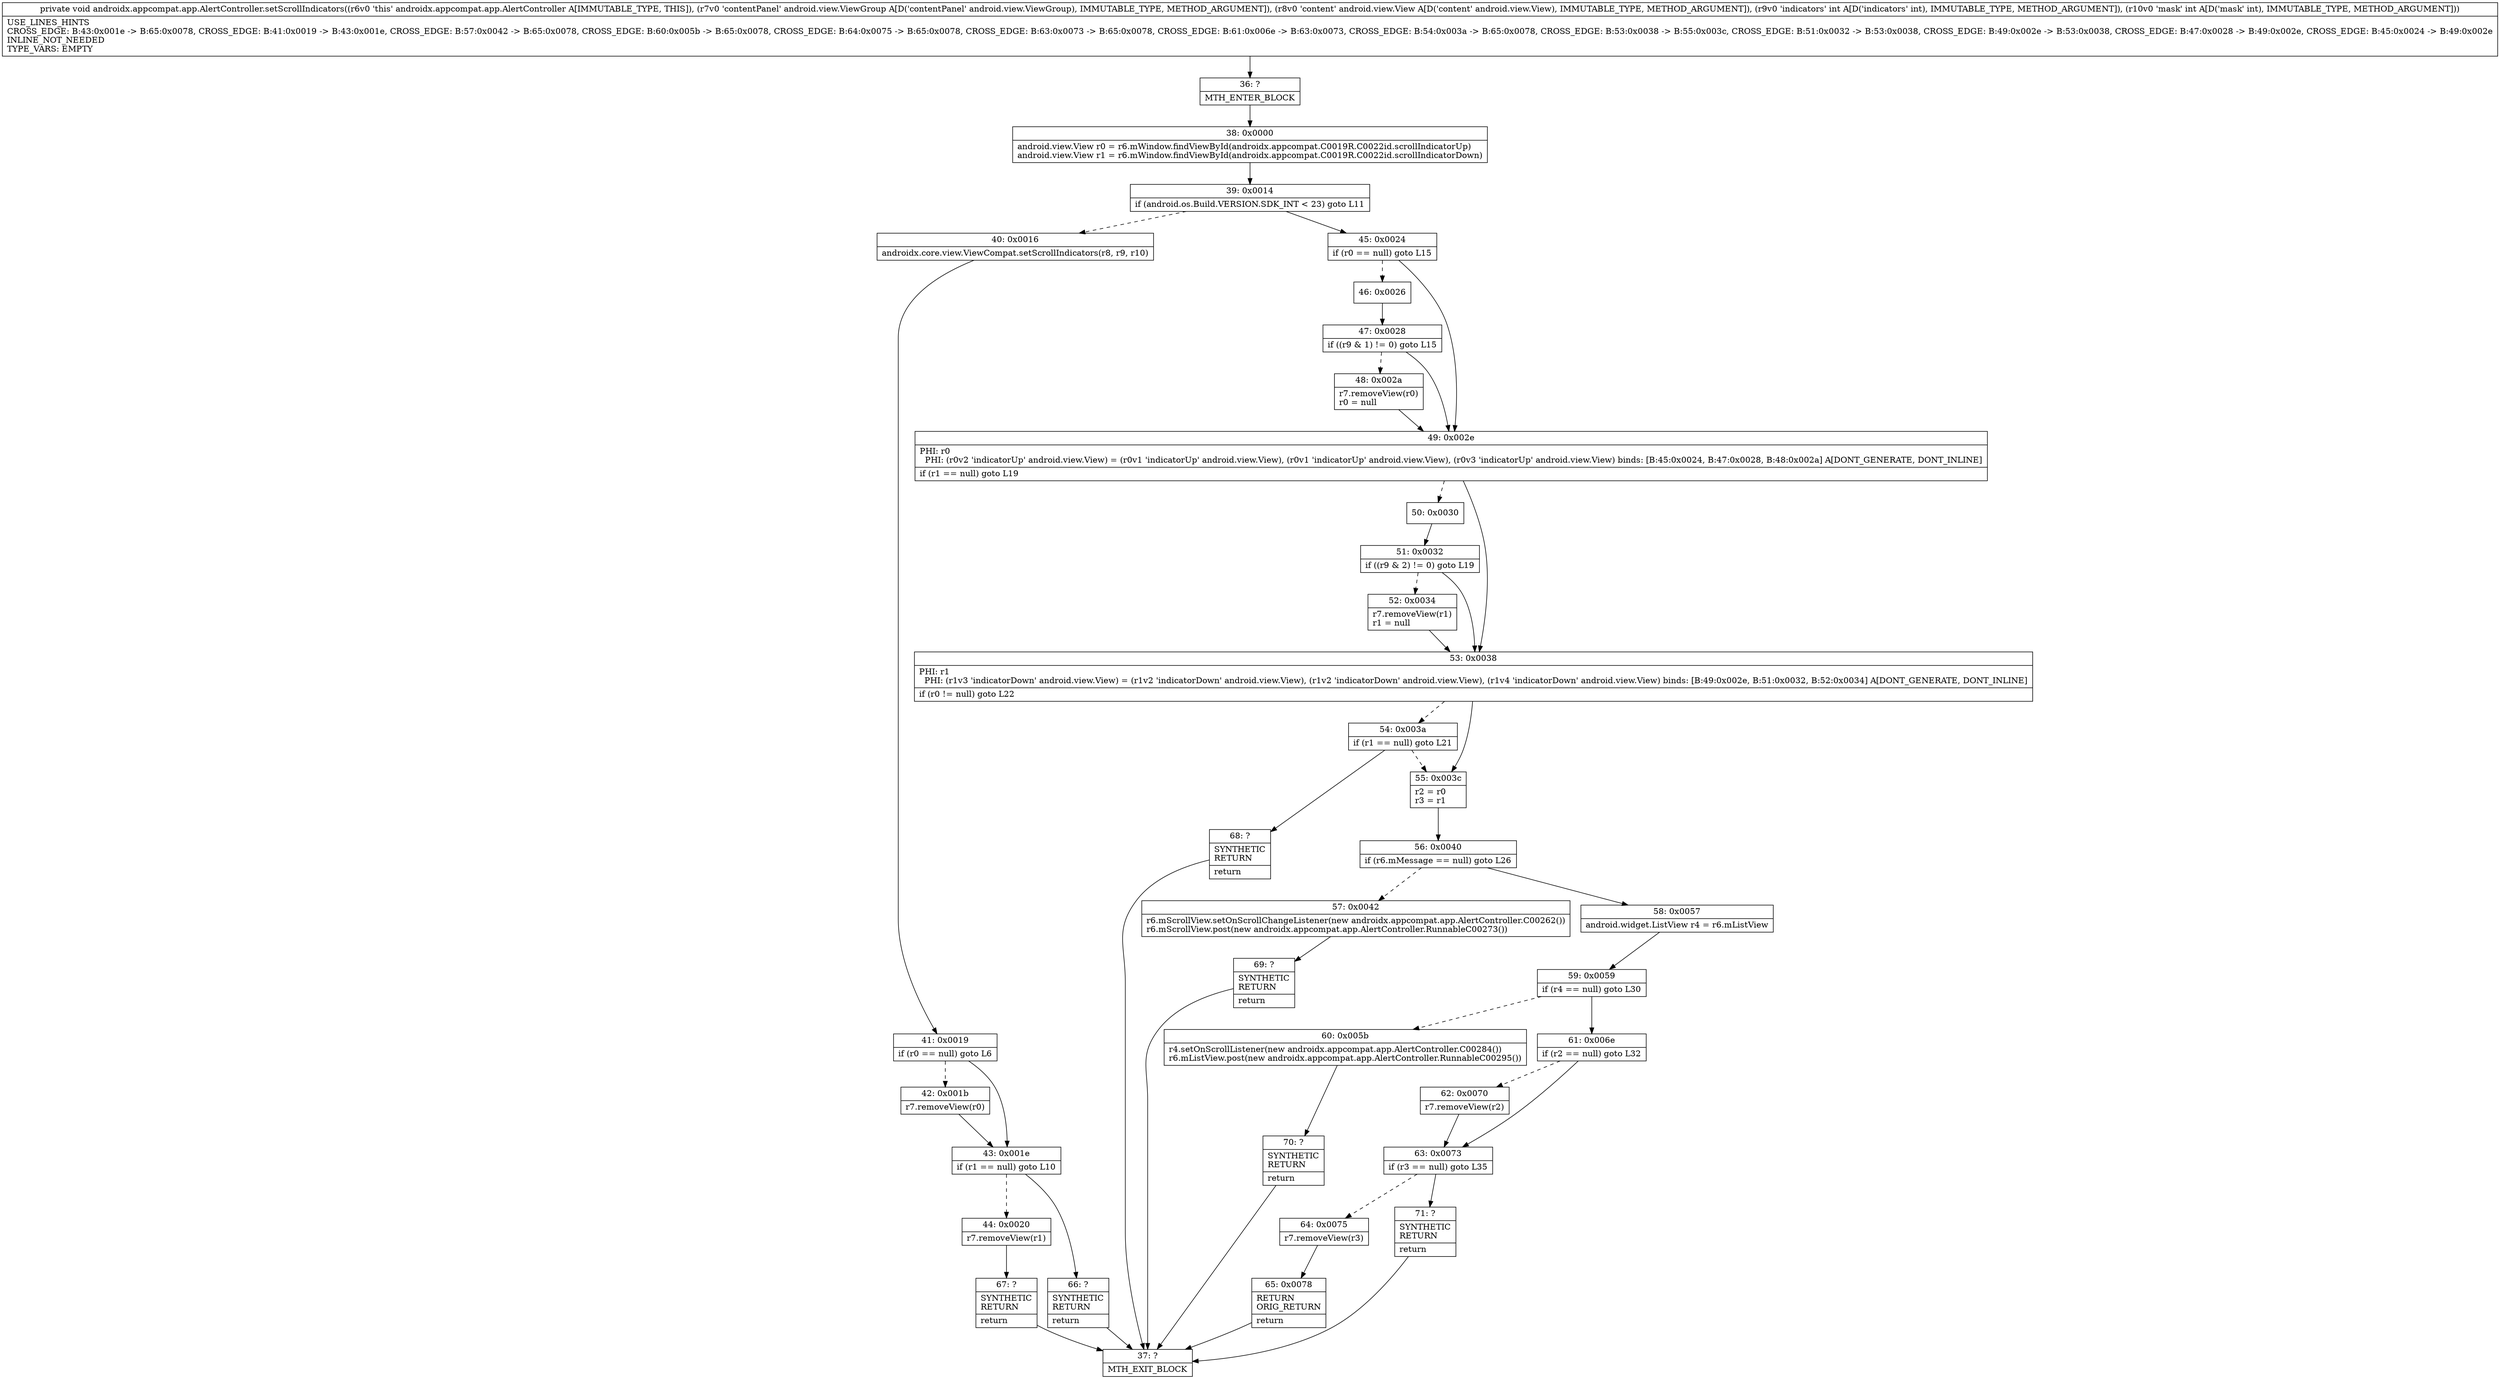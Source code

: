 digraph "CFG forandroidx.appcompat.app.AlertController.setScrollIndicators(Landroid\/view\/ViewGroup;Landroid\/view\/View;II)V" {
Node_36 [shape=record,label="{36\:\ ?|MTH_ENTER_BLOCK\l}"];
Node_38 [shape=record,label="{38\:\ 0x0000|android.view.View r0 = r6.mWindow.findViewById(androidx.appcompat.C0019R.C0022id.scrollIndicatorUp)\landroid.view.View r1 = r6.mWindow.findViewById(androidx.appcompat.C0019R.C0022id.scrollIndicatorDown)\l}"];
Node_39 [shape=record,label="{39\:\ 0x0014|if (android.os.Build.VERSION.SDK_INT \< 23) goto L11\l}"];
Node_40 [shape=record,label="{40\:\ 0x0016|androidx.core.view.ViewCompat.setScrollIndicators(r8, r9, r10)\l}"];
Node_41 [shape=record,label="{41\:\ 0x0019|if (r0 == null) goto L6\l}"];
Node_42 [shape=record,label="{42\:\ 0x001b|r7.removeView(r0)\l}"];
Node_43 [shape=record,label="{43\:\ 0x001e|if (r1 == null) goto L10\l}"];
Node_44 [shape=record,label="{44\:\ 0x0020|r7.removeView(r1)\l}"];
Node_67 [shape=record,label="{67\:\ ?|SYNTHETIC\lRETURN\l|return\l}"];
Node_37 [shape=record,label="{37\:\ ?|MTH_EXIT_BLOCK\l}"];
Node_66 [shape=record,label="{66\:\ ?|SYNTHETIC\lRETURN\l|return\l}"];
Node_45 [shape=record,label="{45\:\ 0x0024|if (r0 == null) goto L15\l}"];
Node_46 [shape=record,label="{46\:\ 0x0026}"];
Node_47 [shape=record,label="{47\:\ 0x0028|if ((r9 & 1) != 0) goto L15\l}"];
Node_48 [shape=record,label="{48\:\ 0x002a|r7.removeView(r0)\lr0 = null\l}"];
Node_49 [shape=record,label="{49\:\ 0x002e|PHI: r0 \l  PHI: (r0v2 'indicatorUp' android.view.View) = (r0v1 'indicatorUp' android.view.View), (r0v1 'indicatorUp' android.view.View), (r0v3 'indicatorUp' android.view.View) binds: [B:45:0x0024, B:47:0x0028, B:48:0x002a] A[DONT_GENERATE, DONT_INLINE]\l|if (r1 == null) goto L19\l}"];
Node_50 [shape=record,label="{50\:\ 0x0030}"];
Node_51 [shape=record,label="{51\:\ 0x0032|if ((r9 & 2) != 0) goto L19\l}"];
Node_52 [shape=record,label="{52\:\ 0x0034|r7.removeView(r1)\lr1 = null\l}"];
Node_53 [shape=record,label="{53\:\ 0x0038|PHI: r1 \l  PHI: (r1v3 'indicatorDown' android.view.View) = (r1v2 'indicatorDown' android.view.View), (r1v2 'indicatorDown' android.view.View), (r1v4 'indicatorDown' android.view.View) binds: [B:49:0x002e, B:51:0x0032, B:52:0x0034] A[DONT_GENERATE, DONT_INLINE]\l|if (r0 != null) goto L22\l}"];
Node_54 [shape=record,label="{54\:\ 0x003a|if (r1 == null) goto L21\l}"];
Node_68 [shape=record,label="{68\:\ ?|SYNTHETIC\lRETURN\l|return\l}"];
Node_55 [shape=record,label="{55\:\ 0x003c|r2 = r0\lr3 = r1\l}"];
Node_56 [shape=record,label="{56\:\ 0x0040|if (r6.mMessage == null) goto L26\l}"];
Node_57 [shape=record,label="{57\:\ 0x0042|r6.mScrollView.setOnScrollChangeListener(new androidx.appcompat.app.AlertController.C00262())\lr6.mScrollView.post(new androidx.appcompat.app.AlertController.RunnableC00273())\l}"];
Node_69 [shape=record,label="{69\:\ ?|SYNTHETIC\lRETURN\l|return\l}"];
Node_58 [shape=record,label="{58\:\ 0x0057|android.widget.ListView r4 = r6.mListView\l}"];
Node_59 [shape=record,label="{59\:\ 0x0059|if (r4 == null) goto L30\l}"];
Node_60 [shape=record,label="{60\:\ 0x005b|r4.setOnScrollListener(new androidx.appcompat.app.AlertController.C00284())\lr6.mListView.post(new androidx.appcompat.app.AlertController.RunnableC00295())\l}"];
Node_70 [shape=record,label="{70\:\ ?|SYNTHETIC\lRETURN\l|return\l}"];
Node_61 [shape=record,label="{61\:\ 0x006e|if (r2 == null) goto L32\l}"];
Node_62 [shape=record,label="{62\:\ 0x0070|r7.removeView(r2)\l}"];
Node_63 [shape=record,label="{63\:\ 0x0073|if (r3 == null) goto L35\l}"];
Node_64 [shape=record,label="{64\:\ 0x0075|r7.removeView(r3)\l}"];
Node_65 [shape=record,label="{65\:\ 0x0078|RETURN\lORIG_RETURN\l|return\l}"];
Node_71 [shape=record,label="{71\:\ ?|SYNTHETIC\lRETURN\l|return\l}"];
MethodNode[shape=record,label="{private void androidx.appcompat.app.AlertController.setScrollIndicators((r6v0 'this' androidx.appcompat.app.AlertController A[IMMUTABLE_TYPE, THIS]), (r7v0 'contentPanel' android.view.ViewGroup A[D('contentPanel' android.view.ViewGroup), IMMUTABLE_TYPE, METHOD_ARGUMENT]), (r8v0 'content' android.view.View A[D('content' android.view.View), IMMUTABLE_TYPE, METHOD_ARGUMENT]), (r9v0 'indicators' int A[D('indicators' int), IMMUTABLE_TYPE, METHOD_ARGUMENT]), (r10v0 'mask' int A[D('mask' int), IMMUTABLE_TYPE, METHOD_ARGUMENT]))  | USE_LINES_HINTS\lCROSS_EDGE: B:43:0x001e \-\> B:65:0x0078, CROSS_EDGE: B:41:0x0019 \-\> B:43:0x001e, CROSS_EDGE: B:57:0x0042 \-\> B:65:0x0078, CROSS_EDGE: B:60:0x005b \-\> B:65:0x0078, CROSS_EDGE: B:64:0x0075 \-\> B:65:0x0078, CROSS_EDGE: B:63:0x0073 \-\> B:65:0x0078, CROSS_EDGE: B:61:0x006e \-\> B:63:0x0073, CROSS_EDGE: B:54:0x003a \-\> B:65:0x0078, CROSS_EDGE: B:53:0x0038 \-\> B:55:0x003c, CROSS_EDGE: B:51:0x0032 \-\> B:53:0x0038, CROSS_EDGE: B:49:0x002e \-\> B:53:0x0038, CROSS_EDGE: B:47:0x0028 \-\> B:49:0x002e, CROSS_EDGE: B:45:0x0024 \-\> B:49:0x002e\lINLINE_NOT_NEEDED\lTYPE_VARS: EMPTY\l}"];
MethodNode -> Node_36;Node_36 -> Node_38;
Node_38 -> Node_39;
Node_39 -> Node_40[style=dashed];
Node_39 -> Node_45;
Node_40 -> Node_41;
Node_41 -> Node_42[style=dashed];
Node_41 -> Node_43;
Node_42 -> Node_43;
Node_43 -> Node_44[style=dashed];
Node_43 -> Node_66;
Node_44 -> Node_67;
Node_67 -> Node_37;
Node_66 -> Node_37;
Node_45 -> Node_46[style=dashed];
Node_45 -> Node_49;
Node_46 -> Node_47;
Node_47 -> Node_48[style=dashed];
Node_47 -> Node_49;
Node_48 -> Node_49;
Node_49 -> Node_50[style=dashed];
Node_49 -> Node_53;
Node_50 -> Node_51;
Node_51 -> Node_52[style=dashed];
Node_51 -> Node_53;
Node_52 -> Node_53;
Node_53 -> Node_54[style=dashed];
Node_53 -> Node_55;
Node_54 -> Node_55[style=dashed];
Node_54 -> Node_68;
Node_68 -> Node_37;
Node_55 -> Node_56;
Node_56 -> Node_57[style=dashed];
Node_56 -> Node_58;
Node_57 -> Node_69;
Node_69 -> Node_37;
Node_58 -> Node_59;
Node_59 -> Node_60[style=dashed];
Node_59 -> Node_61;
Node_60 -> Node_70;
Node_70 -> Node_37;
Node_61 -> Node_62[style=dashed];
Node_61 -> Node_63;
Node_62 -> Node_63;
Node_63 -> Node_64[style=dashed];
Node_63 -> Node_71;
Node_64 -> Node_65;
Node_65 -> Node_37;
Node_71 -> Node_37;
}

